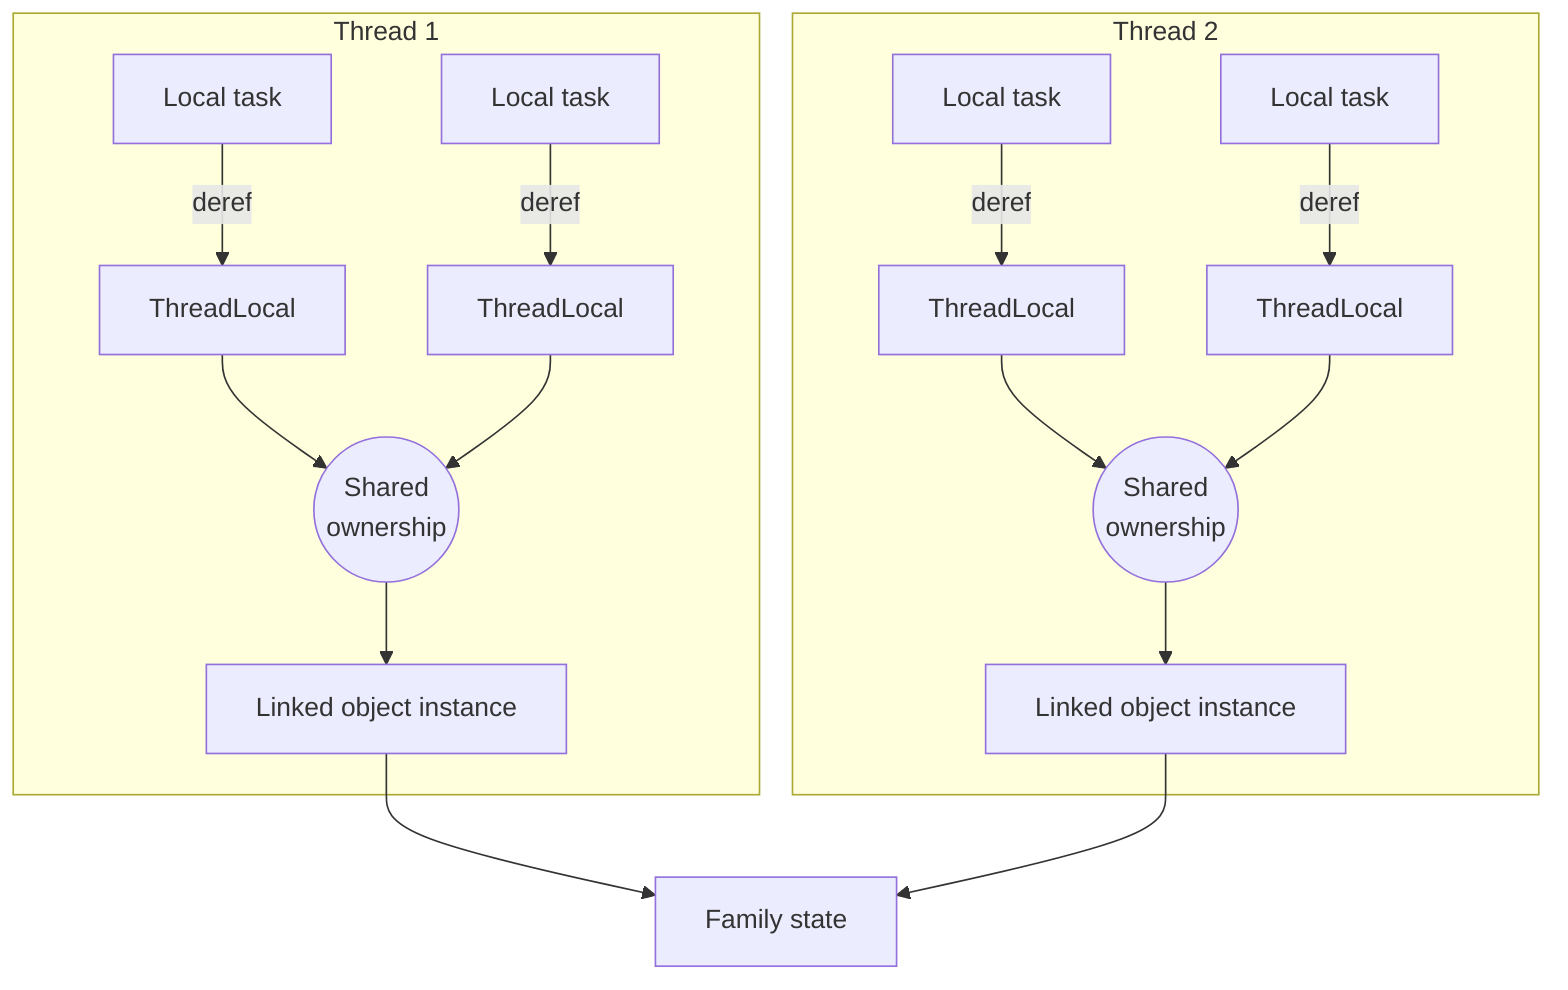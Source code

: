 graph TD
    subgraph Thread1[Thread 1]
        Task1a[Local task] -->|deref| ThreadLocal1a[ThreadLocal]
        Task1b[Local task] -->|deref| ThreadLocal1b[ThreadLocal]

        ThreadLocal1a --> SharedOwnership((Shared<br/>ownership))
        ThreadLocal1b --> SharedOwnership

        SharedOwnership --> Instance1[Linked object instance]
    end

    subgraph Thread2[Thread 2]
        Task2a[Local task] -->|deref| ThreadLocal2a[ThreadLocal]
        Task2b[Local task] -->|deref| ThreadLocal2b[ThreadLocal]

        ThreadLocal2a --> SharedOwnership2((Shared<br/>ownership))
        ThreadLocal2b --> SharedOwnership2

        SharedOwnership2 --> Instance2[Linked object instance]
    end

    Instance1 --> SharedState[Family state]
    Instance2 --> SharedState